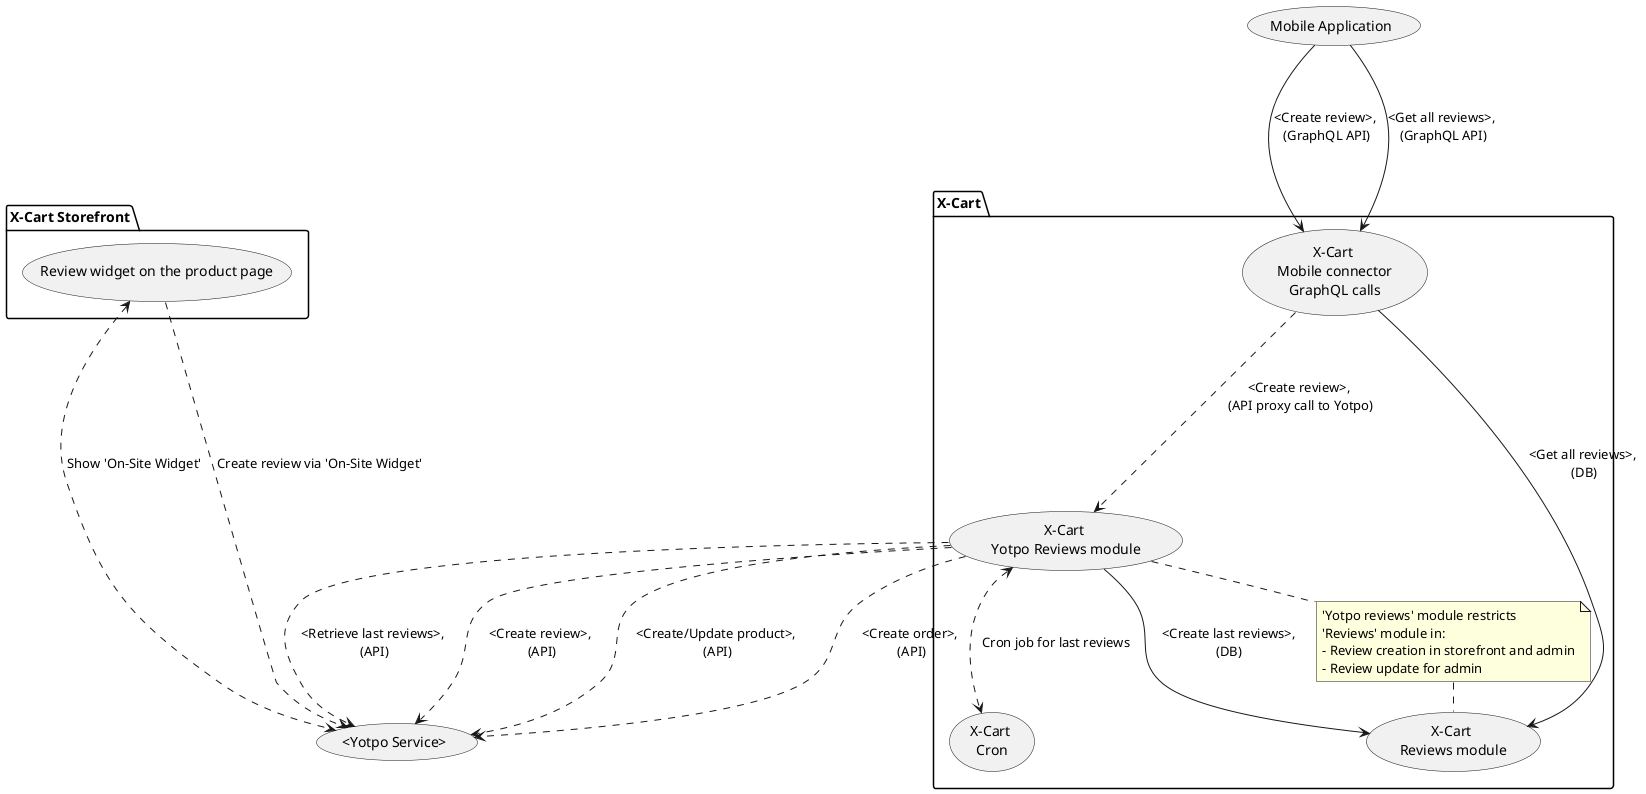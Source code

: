 @startuml

'left to right direction

(<Yotpo Service>) as Yotpo
(Mobile Application) as Mobile

package X-Cart {
  usecase (X-Cart \nReviews module) as Reviews
  usecase (X-Cart \nYotpo Reviews module) as YotpoReviews
  usecase (X-Cart \nCron) as XCCron
  usecase (X-Cart \nMobile connector\nGraphQL calls) as XCConnector
  note "'Yotpo reviews' module restricts \n'Reviews' module in:\n- Review creation in storefront and admin\n- Review update for admin" as NoteYotpoReview
}
YotpoReviews . NoteYotpoReview
NoteYotpoReview . Reviews


'inner X-Cart interactions
YotpoReviews --> Reviews: "<Create last reviews>, \n(DB) "
'XCConnector --> Reviews : "<Store Yotpo review>, \n(DB)"
XCConnector --> Reviews : "<Get all reviews>, \n(DB)"

YotpoReviews <..> XCCron : "Cron job for last reviews"

YotpoReviews ..> Yotpo : "<Retrieve last reviews>, \n(API)"
YotpoReviews ..> Yotpo : "<Create review>, \n(API)"
YotpoReviews ..> Yotpo : "<Create/Update product>, \n(API)"
YotpoReviews ..> Yotpo : "<Create order>, \n(API)"


'inner Mobile App interactions
Mobile ---> XCConnector : "<Create review>, \n(GraphQL API)"
XCConnector <--- Mobile : "<Get all reviews>, \n(GraphQL API)"
XCConnector ...> YotpoReviews : "<Create review>, \n(API proxy call to Yotpo)"

'Storefront widgets
package "X-Cart Storefront" {
  usecase (Review widget on the product page) as ProductPage
}

ProductPage  <....> Yotpo : "Show 'On-Site Widget'"

ProductPage  ....> Yotpo : "Create review via 'On-Site Widget'"


@enduml
